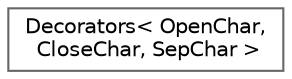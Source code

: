 digraph "Graphical Class Hierarchy"
{
 // LATEX_PDF_SIZE
  bgcolor="transparent";
  edge [fontname=Helvetica,fontsize=10,labelfontname=Helvetica,labelfontsize=10];
  node [fontname=Helvetica,fontsize=10,shape=box,height=0.2,width=0.4];
  rankdir="LR";
  Node0 [id="Node000000",label="Decorators\< OpenChar,\l CloseChar, SepChar \>",height=0.2,width=0.4,color="grey40", fillcolor="white", style="filled",URL="$structFoam_1_1FlatOutput_1_1Decorators.html",tooltip=" "];
}
